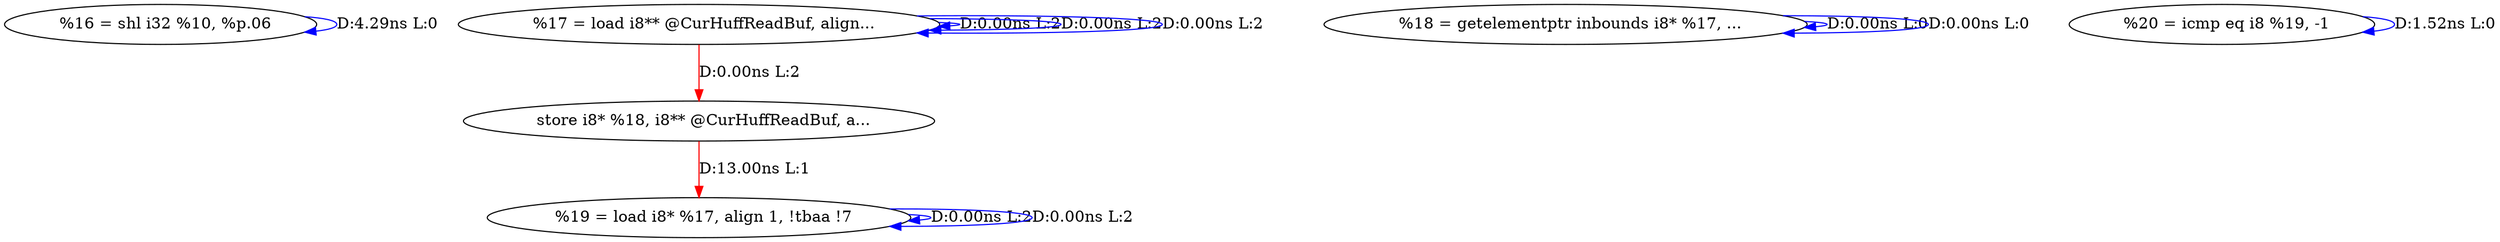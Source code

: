 digraph {
Node0x409f660[label="  %16 = shl i32 %10, %p.06"];
Node0x409f660 -> Node0x409f660[label="D:4.29ns L:0",color=blue];
Node0x409f7a0[label="  %17 = load i8** @CurHuffReadBuf, align..."];
Node0x409f7a0 -> Node0x409f7a0[label="D:0.00ns L:2",color=blue];
Node0x409f7a0 -> Node0x409f7a0[label="D:0.00ns L:2",color=blue];
Node0x409f7a0 -> Node0x409f7a0[label="D:0.00ns L:2",color=blue];
Node0x409fa20[label="  store i8* %18, i8** @CurHuffReadBuf, a..."];
Node0x409f7a0 -> Node0x409fa20[label="D:0.00ns L:2",color=red];
Node0x409f8e0[label="  %18 = getelementptr inbounds i8* %17, ..."];
Node0x409f8e0 -> Node0x409f8e0[label="D:0.00ns L:0",color=blue];
Node0x409f8e0 -> Node0x409f8e0[label="D:0.00ns L:0",color=blue];
Node0x409fb60[label="  %19 = load i8* %17, align 1, !tbaa !7"];
Node0x409fa20 -> Node0x409fb60[label="D:13.00ns L:1",color=red];
Node0x409fb60 -> Node0x409fb60[label="D:0.00ns L:2",color=blue];
Node0x409fb60 -> Node0x409fb60[label="D:0.00ns L:2",color=blue];
Node0x409fca0[label="  %20 = icmp eq i8 %19, -1"];
Node0x409fca0 -> Node0x409fca0[label="D:1.52ns L:0",color=blue];
}
